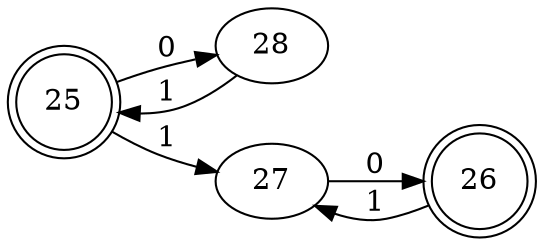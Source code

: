 digraph automata1 {
	rankdir=LR
	25 [label=25 shape=doublecircle]
	26 [label=26 shape=doublecircle]
	25 -> 28 [label=0]
	25 -> 27 [label=1]
	26 -> 27 [label=1]
	27 -> 26 [label=0]
	28 -> 25 [label=1]
}
